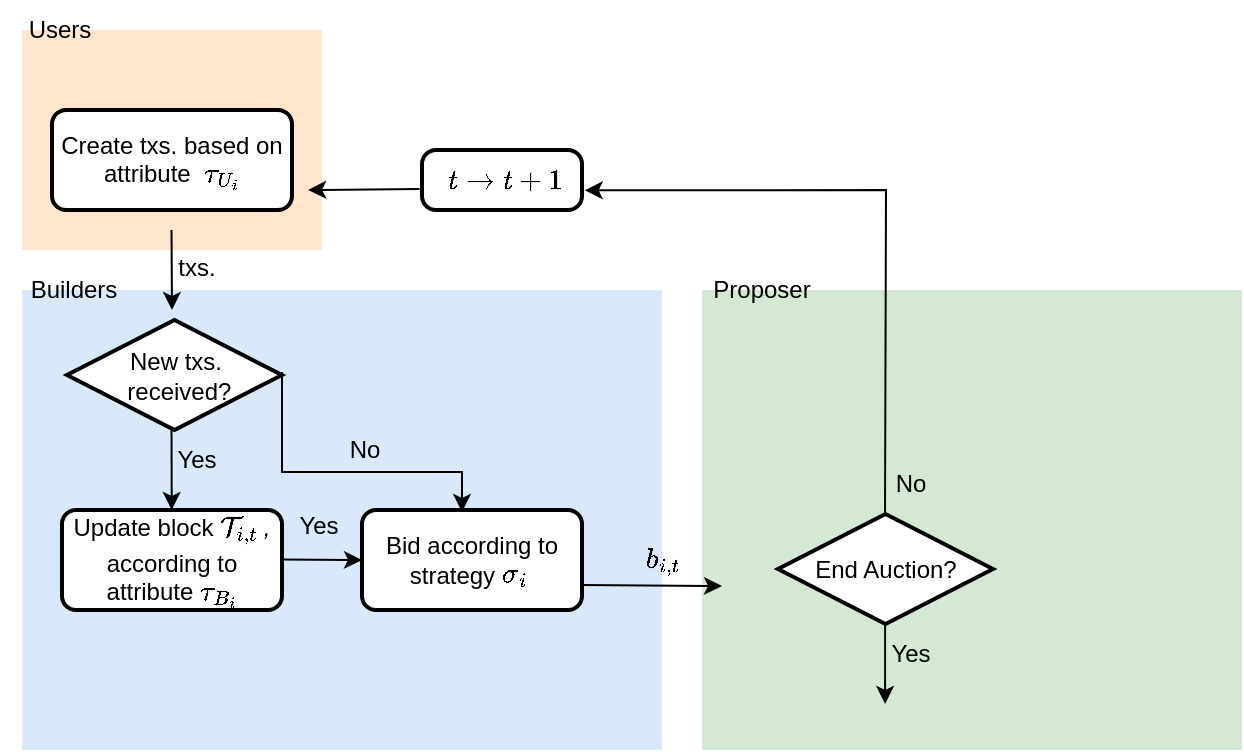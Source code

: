<mxfile version="26.1.1">
  <diagram name="Page-1" id="RIdl4yIpkKvQEjexbSTN">
    <mxGraphModel dx="747" dy="448" grid="1" gridSize="10" guides="1" tooltips="1" connect="1" arrows="1" fold="1" page="1" pageScale="1" pageWidth="827" pageHeight="1169" math="1" shadow="0">
      <root>
        <mxCell id="0" />
        <mxCell id="1" parent="0" />
        <mxCell id="jQI5X7SojYvdJqr93CXN-40" value="" style="rounded=0;whiteSpace=wrap;html=1;fillColor=#d5e8d4;strokeColor=none;movable=0;resizable=0;rotatable=0;deletable=0;editable=0;locked=1;connectable=0;" vertex="1" parent="1">
          <mxGeometry x="440" y="190" width="270" height="230" as="geometry" />
        </mxCell>
        <mxCell id="jQI5X7SojYvdJqr93CXN-23" value="" style="rounded=0;whiteSpace=wrap;html=1;fillColor=#dae8fc;strokeColor=none;movable=0;resizable=0;rotatable=0;deletable=0;editable=0;locked=1;connectable=0;" vertex="1" parent="1">
          <mxGeometry x="100" y="190" width="320" height="230" as="geometry" />
        </mxCell>
        <mxCell id="jQI5X7SojYvdJqr93CXN-15" value="" style="rounded=0;whiteSpace=wrap;html=1;fillColor=#ffe6cc;strokeColor=none;movable=0;resizable=0;rotatable=0;deletable=0;editable=0;locked=1;connectable=0;" vertex="1" parent="1">
          <mxGeometry x="100" y="60" width="150" height="110" as="geometry" />
        </mxCell>
        <mxCell id="jQI5X7SojYvdJqr93CXN-16" value="Users" style="text;html=1;align=center;verticalAlign=middle;whiteSpace=wrap;rounded=0;" vertex="1" parent="1">
          <mxGeometry x="89" y="45" width="60" height="30" as="geometry" />
        </mxCell>
        <mxCell id="jQI5X7SojYvdJqr93CXN-18" value="Create txs. based on attribute&amp;nbsp;&amp;nbsp;\( \tau_{U_i} \)" style="rounded=1;whiteSpace=wrap;html=1;absoluteArcSize=1;arcSize=14;strokeWidth=2;" vertex="1" parent="1">
          <mxGeometry x="115" y="100" width="120" height="50" as="geometry" />
        </mxCell>
        <mxCell id="jQI5X7SojYvdJqr93CXN-21" value="" style="endArrow=classic;html=1;rounded=0;" edge="1" parent="1">
          <mxGeometry width="50" height="50" relative="1" as="geometry">
            <mxPoint x="174.76" y="160" as="sourcePoint" />
            <mxPoint x="175" y="200" as="targetPoint" />
          </mxGeometry>
        </mxCell>
        <mxCell id="jQI5X7SojYvdJqr93CXN-22" value="txs." style="text;html=1;align=center;verticalAlign=middle;resizable=0;points=[];autosize=1;strokeColor=none;fillColor=none;" vertex="1" parent="1">
          <mxGeometry x="167" y="164" width="40" height="30" as="geometry" />
        </mxCell>
        <mxCell id="jQI5X7SojYvdJqr93CXN-24" value="Builders" style="text;html=1;align=center;verticalAlign=middle;whiteSpace=wrap;rounded=0;" vertex="1" parent="1">
          <mxGeometry x="96" y="175" width="60" height="30" as="geometry" />
        </mxCell>
        <mxCell id="jQI5X7SojYvdJqr93CXN-25" value="New txs.&lt;div&gt;&amp;nbsp;received?&lt;/div&gt;" style="strokeWidth=2;html=1;shape=mxgraph.flowchart.decision;whiteSpace=wrap;" vertex="1" parent="1">
          <mxGeometry x="122.5" y="205" width="107.5" height="55" as="geometry" />
        </mxCell>
        <mxCell id="jQI5X7SojYvdJqr93CXN-26" value="" style="endArrow=classic;html=1;rounded=0;" edge="1" parent="1">
          <mxGeometry width="50" height="50" relative="1" as="geometry">
            <mxPoint x="174.76" y="260" as="sourcePoint" />
            <mxPoint x="174.855" y="300" as="targetPoint" />
          </mxGeometry>
        </mxCell>
        <mxCell id="jQI5X7SojYvdJqr93CXN-27" value="Yes" style="text;html=1;align=center;verticalAlign=middle;resizable=0;points=[];autosize=1;strokeColor=none;fillColor=none;" vertex="1" parent="1">
          <mxGeometry x="167" y="260" width="40" height="30" as="geometry" />
        </mxCell>
        <mxCell id="jQI5X7SojYvdJqr93CXN-28" value="" style="endArrow=classic;html=1;rounded=0;entryX=0;entryY=0.5;entryDx=0;entryDy=0;" edge="1" parent="1" target="jQI5X7SojYvdJqr93CXN-35">
          <mxGeometry width="50" height="50" relative="1" as="geometry">
            <mxPoint x="230" y="324.76" as="sourcePoint" />
            <mxPoint x="267.095" y="324.76" as="targetPoint" />
          </mxGeometry>
        </mxCell>
        <mxCell id="jQI5X7SojYvdJqr93CXN-29" value="No" style="text;html=1;align=center;verticalAlign=middle;resizable=0;points=[];autosize=1;strokeColor=none;fillColor=none;" vertex="1" parent="1">
          <mxGeometry x="251" y="255" width="40" height="30" as="geometry" />
        </mxCell>
        <mxCell id="jQI5X7SojYvdJqr93CXN-31" value="Update block \( \mathcal{T}_{i,t} \)&lt;i&gt;&lt;sub&gt;&amp;nbsp;&lt;/sub&gt;,&lt;/i&gt; according to attribute \( \tau_{B_i} \)" style="rounded=1;whiteSpace=wrap;html=1;absoluteArcSize=1;arcSize=14;strokeWidth=2;" vertex="1" parent="1">
          <mxGeometry x="120" y="300" width="110" height="50" as="geometry" />
        </mxCell>
        <mxCell id="jQI5X7SojYvdJqr93CXN-35" value="Bid according to strategy \( \sigma_i \)&amp;nbsp;" style="rounded=1;whiteSpace=wrap;html=1;absoluteArcSize=1;arcSize=14;strokeWidth=2;" vertex="1" parent="1">
          <mxGeometry x="270" y="300" width="110" height="50" as="geometry" />
        </mxCell>
        <mxCell id="jQI5X7SojYvdJqr93CXN-36" value="" style="endArrow=classic;html=1;rounded=0;exitX=1;exitY=0.75;exitDx=0;exitDy=0;" edge="1" parent="1" source="jQI5X7SojYvdJqr93CXN-35">
          <mxGeometry width="50" height="50" relative="1" as="geometry">
            <mxPoint x="376" y="330" as="sourcePoint" />
            <mxPoint x="450" y="338" as="targetPoint" />
          </mxGeometry>
        </mxCell>
        <mxCell id="jQI5X7SojYvdJqr93CXN-38" value="&lt;span style=&quot;text-wrap-mode: wrap;&quot;&gt;\( b_{i,t} \)&lt;/span&gt;" style="text;html=1;align=center;verticalAlign=middle;resizable=0;points=[];autosize=1;strokeColor=none;fillColor=none;" vertex="1" parent="1">
          <mxGeometry x="380" y="310" width="80" height="30" as="geometry" />
        </mxCell>
        <mxCell id="jQI5X7SojYvdJqr93CXN-39" value="End Auction?" style="strokeWidth=2;html=1;shape=mxgraph.flowchart.decision;whiteSpace=wrap;" vertex="1" parent="1">
          <mxGeometry x="478" y="302" width="107.5" height="55" as="geometry" />
        </mxCell>
        <mxCell id="jQI5X7SojYvdJqr93CXN-42" value="Yes" style="text;html=1;align=center;verticalAlign=middle;resizable=0;points=[];autosize=1;strokeColor=none;fillColor=none;" vertex="1" parent="1">
          <mxGeometry x="228" y="293" width="40" height="30" as="geometry" />
        </mxCell>
        <mxCell id="jQI5X7SojYvdJqr93CXN-41" value="" style="endArrow=classic;html=1;rounded=0;" edge="1" parent="1">
          <mxGeometry width="50" height="50" relative="1" as="geometry">
            <mxPoint x="230" y="231" as="sourcePoint" />
            <mxPoint x="320" y="301" as="targetPoint" />
            <Array as="points">
              <mxPoint x="230" y="251" />
              <mxPoint x="230" y="281" />
              <mxPoint x="320" y="281" />
            </Array>
          </mxGeometry>
        </mxCell>
        <mxCell id="jQI5X7SojYvdJqr93CXN-44" value="" style="endArrow=classic;html=1;rounded=0;entryX=1.017;entryY=0.672;entryDx=0;entryDy=0;entryPerimeter=0;" edge="1" parent="1" target="jQI5X7SojYvdJqr93CXN-46">
          <mxGeometry width="50" height="50" relative="1" as="geometry">
            <mxPoint x="531.51" y="302" as="sourcePoint" />
            <mxPoint x="430" y="140" as="targetPoint" />
            <Array as="points">
              <mxPoint x="532" y="140" />
            </Array>
          </mxGeometry>
        </mxCell>
        <mxCell id="jQI5X7SojYvdJqr93CXN-45" value="No" style="text;html=1;align=center;verticalAlign=middle;resizable=0;points=[];autosize=1;strokeColor=none;fillColor=none;" vertex="1" parent="1">
          <mxGeometry x="524" y="272" width="40" height="30" as="geometry" />
        </mxCell>
        <mxCell id="jQI5X7SojYvdJqr93CXN-46" value="&amp;nbsp;\( t \to t+1 \)" style="rounded=1;whiteSpace=wrap;html=1;absoluteArcSize=1;arcSize=14;strokeWidth=2;" vertex="1" parent="1">
          <mxGeometry x="300" y="120" width="80" height="30" as="geometry" />
        </mxCell>
        <mxCell id="jQI5X7SojYvdJqr93CXN-47" value="Proposer" style="text;html=1;align=center;verticalAlign=middle;whiteSpace=wrap;rounded=0;" vertex="1" parent="1">
          <mxGeometry x="440" y="175" width="60" height="30" as="geometry" />
        </mxCell>
        <mxCell id="jQI5X7SojYvdJqr93CXN-48" value="" style="endArrow=classic;html=1;rounded=0;exitX=-0.015;exitY=0.649;exitDx=0;exitDy=0;exitPerimeter=0;" edge="1" parent="1" source="jQI5X7SojYvdJqr93CXN-46">
          <mxGeometry width="50" height="50" relative="1" as="geometry">
            <mxPoint x="291.0" y="139.92" as="sourcePoint" />
            <mxPoint x="243.08" y="140" as="targetPoint" />
          </mxGeometry>
        </mxCell>
        <mxCell id="jQI5X7SojYvdJqr93CXN-49" value="" style="endArrow=classic;html=1;rounded=0;" edge="1" parent="1">
          <mxGeometry width="50" height="50" relative="1" as="geometry">
            <mxPoint x="531.55" y="357" as="sourcePoint" />
            <mxPoint x="531.55" y="397" as="targetPoint" />
          </mxGeometry>
        </mxCell>
        <mxCell id="jQI5X7SojYvdJqr93CXN-50" value="Yes" style="text;html=1;align=center;verticalAlign=middle;resizable=0;points=[];autosize=1;strokeColor=none;fillColor=none;" vertex="1" parent="1">
          <mxGeometry x="524" y="357" width="40" height="30" as="geometry" />
        </mxCell>
      </root>
    </mxGraphModel>
  </diagram>
</mxfile>

